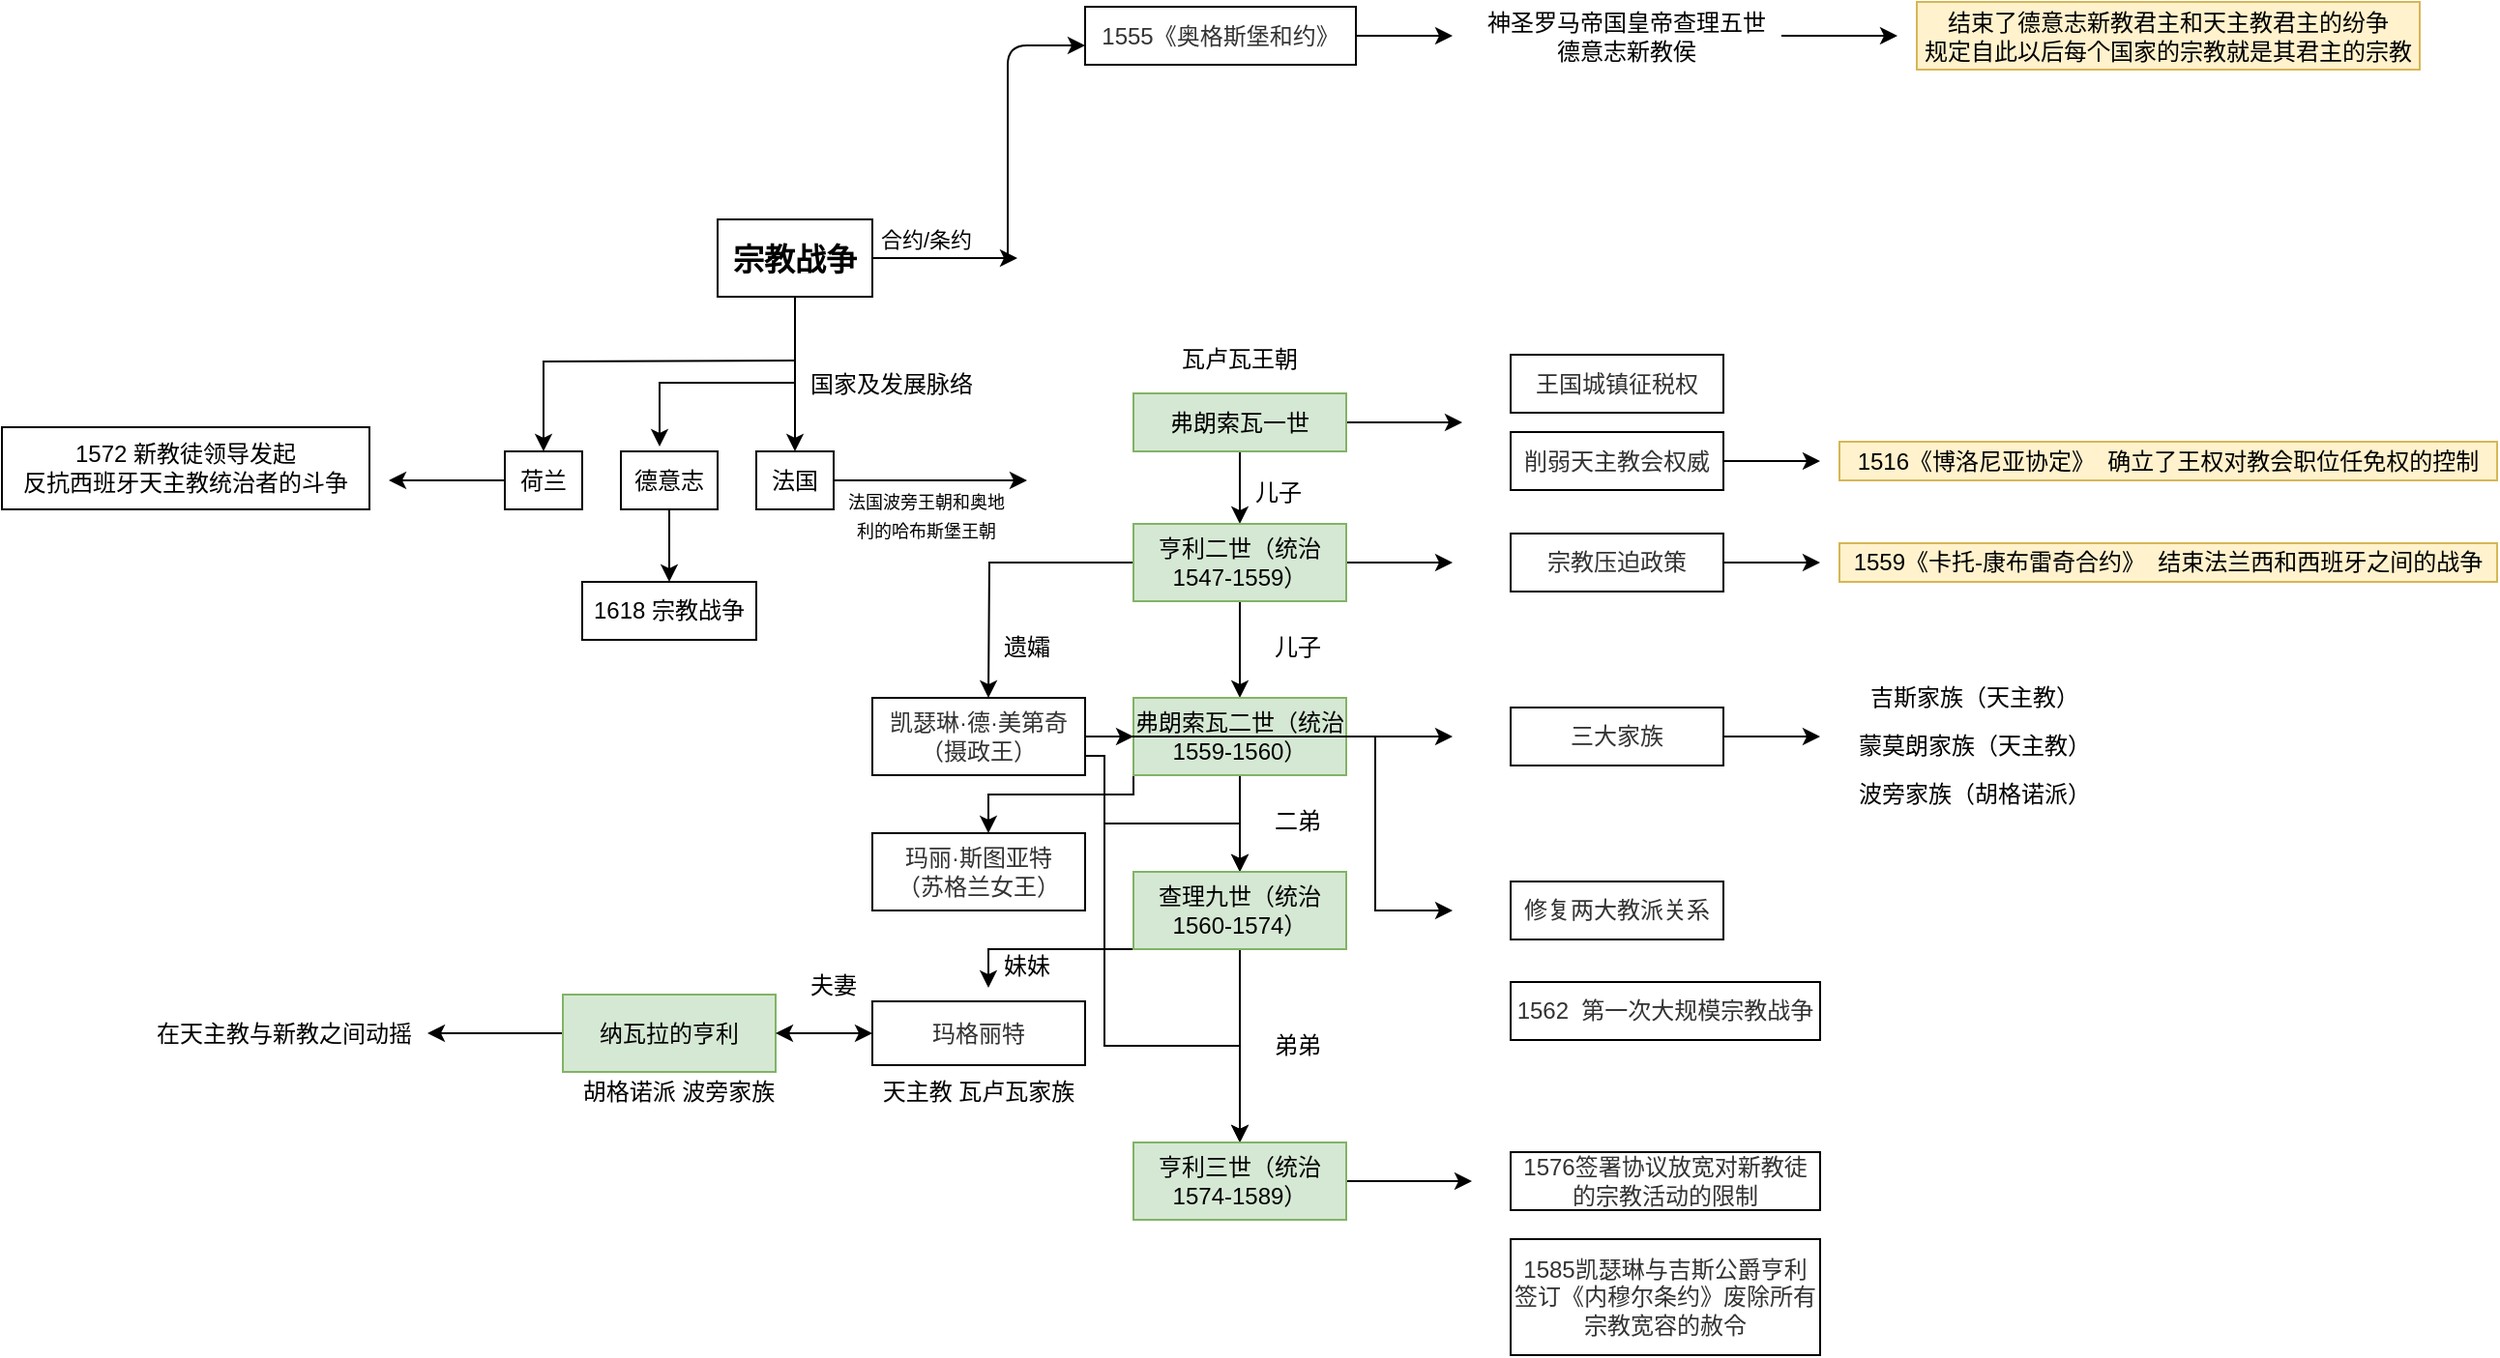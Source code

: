 <mxfile type="github" version="14.1.8"><diagram id="T2QGYsmHAN5AD-noXrCk" name="Page-1"><mxGraphModel grid="1" dx="2899" dy="1012" gridSize="10" guides="1" tooltips="1" connect="1" arrows="1" fold="1" page="1" pageScale="1" pageWidth="1169" pageHeight="1654" math="0" shadow="0"><root><mxCell id="0"/><mxCell id="1" parent="0"/><mxCell id="dM0VD-r-u17M0NMK4Lzi-4" parent="1" style="edgeStyle=orthogonalEdgeStyle;rounded=0;orthogonalLoop=1;jettySize=auto;html=1;" edge="1" source="yoh0tQ8aldwYVWKs4Qrz-1"><mxGeometry as="geometry" relative="1"><mxPoint as="targetPoint" x="-125" y="472.5"/></mxGeometry></mxCell><mxCell id="dM0VD-r-u17M0NMK4Lzi-8" parent="1" style="edgeStyle=orthogonalEdgeStyle;rounded=0;orthogonalLoop=1;jettySize=auto;html=1;" edge="1" source="yoh0tQ8aldwYVWKs4Qrz-1"><mxGeometry as="geometry" relative="1"><mxPoint as="targetPoint" x="-240" y="572.5"/></mxGeometry></mxCell><mxCell id="yoh0tQ8aldwYVWKs4Qrz-1" value="&lt;b style=&quot;font-size: 16px&quot;&gt;&lt;font style=&quot;font-size: 16px&quot;&gt;宗教战争&lt;/font&gt;&lt;/b&gt;" parent="1" style="rounded=0;whiteSpace=wrap;html=1;" vertex="1"><mxGeometry as="geometry" x="-280" y="452.5" width="80" height="40"/></mxCell><mxCell id="dM0VD-r-u17M0NMK4Lzi-5" value="&lt;font style=&quot;font-size: 11px&quot;&gt;合约/条约&lt;/font&gt;" parent="1" style="text;html=1;strokeColor=none;fillColor=none;align=center;verticalAlign=middle;whiteSpace=wrap;rounded=0;" vertex="1"><mxGeometry as="geometry" x="-200" y="452.5" width="56" height="20"/></mxCell><mxCell id="dM0VD-r-u17M0NMK4Lzi-25" parent="1" style="edgeStyle=orthogonalEdgeStyle;rounded=0;orthogonalLoop=1;jettySize=auto;html=1;exitX=-0.056;exitY=0.49;exitDx=0;exitDy=0;exitPerimeter=0;" edge="1" source="dM0VD-r-u17M0NMK4Lzi-10"><mxGeometry as="geometry" relative="1"><mxPoint as="targetPoint" x="-310" y="570"/><mxPoint as="sourcePoint" x="-250" y="537"/><Array as="points"><mxPoint x="-310" y="537"/></Array></mxGeometry></mxCell><mxCell id="dM0VD-r-u17M0NMK4Lzi-10" value="国家及发展脉络" parent="1" style="text;html=1;strokeColor=none;fillColor=none;align=center;verticalAlign=middle;whiteSpace=wrap;rounded=0;" vertex="1"><mxGeometry as="geometry" x="-235" y="512.5" width="90" height="50"/></mxCell><mxCell id="dM0VD-r-u17M0NMK4Lzi-11" value="" parent="1" style="endArrow=classic;html=1;" edge="1"><mxGeometry as="geometry" width="50" height="50" relative="1"><mxPoint as="sourcePoint" x="-130" y="472.5"/><mxPoint as="targetPoint" x="-90" y="362.5"/><Array as="points"><mxPoint x="-130" y="362.5"/></Array></mxGeometry></mxCell><mxCell id="dM0VD-r-u17M0NMK4Lzi-13" parent="1" style="edgeStyle=orthogonalEdgeStyle;rounded=0;orthogonalLoop=1;jettySize=auto;html=1;" edge="1" source="dM0VD-r-u17M0NMK4Lzi-12"><mxGeometry as="geometry" relative="1"><mxPoint as="targetPoint" x="100" y="357.5"/></mxGeometry></mxCell><mxCell id="dM0VD-r-u17M0NMK4Lzi-12" value="1555《奥格斯堡和约》" parent="1" style="rounded=0;whiteSpace=wrap;html=1;fontColor=#333333;" vertex="1"><mxGeometry as="geometry" x="-90" y="342.5" width="140" height="30"/></mxCell><mxCell id="dM0VD-r-u17M0NMK4Lzi-15" parent="1" style="edgeStyle=orthogonalEdgeStyle;rounded=0;orthogonalLoop=1;jettySize=auto;html=1;" edge="1" source="dM0VD-r-u17M0NMK4Lzi-14"><mxGeometry as="geometry" relative="1"><mxPoint as="targetPoint" x="330" y="357.5"/></mxGeometry></mxCell><mxCell id="dM0VD-r-u17M0NMK4Lzi-14" value="神圣罗马帝国皇帝查理五世&lt;br&gt;德意志新教侯" parent="1" style="text;html=1;strokeColor=none;fillColor=none;align=center;verticalAlign=middle;whiteSpace=wrap;rounded=0;" vertex="1"><mxGeometry as="geometry" x="110" y="347.5" width="160" height="20"/></mxCell><mxCell id="dM0VD-r-u17M0NMK4Lzi-16" value="结束了德意志新教君主和天主教君主的纷争&lt;br&gt;规定自此以后每个国家的宗教就是其君主的宗教" parent="1" style="text;html=1;strokeColor=#d6b656;fillColor=#fff2cc;align=center;verticalAlign=middle;whiteSpace=wrap;rounded=0;" vertex="1"><mxGeometry as="geometry" x="340" y="340" width="260" height="35"/></mxCell><mxCell id="dM0VD-r-u17M0NMK4Lzi-18" parent="1" style="edgeStyle=orthogonalEdgeStyle;rounded=0;orthogonalLoop=1;jettySize=auto;html=1;" edge="1" source="dM0VD-r-u17M0NMK4Lzi-17"><mxGeometry as="geometry" relative="1"><mxPoint as="targetPoint" x="-120" y="587.5"/></mxGeometry></mxCell><mxCell id="dM0VD-r-u17M0NMK4Lzi-21" parent="1" style="edgeStyle=orthogonalEdgeStyle;rounded=0;orthogonalLoop=1;jettySize=auto;html=1;entryX=0.5;entryY=0;entryDx=0;entryDy=0;" edge="1" target="dM0VD-r-u17M0NMK4Lzi-22"><mxGeometry as="geometry" relative="1"><mxPoint as="targetPoint" x="-370" y="552.5"/><mxPoint as="sourcePoint" x="-240" y="525.5"/></mxGeometry></mxCell><mxCell id="dM0VD-r-u17M0NMK4Lzi-17" value="法国" parent="1" style="rounded=0;whiteSpace=wrap;html=1;strokeColor=#000000;fillColor=#ffffff;" vertex="1"><mxGeometry as="geometry" x="-260" y="572.5" width="40" height="30"/></mxCell><mxCell id="dM0VD-r-u17M0NMK4Lzi-23" parent="1" style="edgeStyle=orthogonalEdgeStyle;rounded=0;orthogonalLoop=1;jettySize=auto;html=1;" edge="1" source="dM0VD-r-u17M0NMK4Lzi-22"><mxGeometry as="geometry" relative="1"><mxPoint as="targetPoint" x="-450" y="587.5"/></mxGeometry></mxCell><mxCell id="dM0VD-r-u17M0NMK4Lzi-22" value="荷兰" parent="1" style="rounded=0;whiteSpace=wrap;html=1;strokeColor=#000000;fillColor=#ffffff;" vertex="1"><mxGeometry as="geometry" x="-390" y="572.5" width="40" height="30"/></mxCell><mxCell id="dM0VD-r-u17M0NMK4Lzi-24" value="1572 新教徒领导发起&lt;br&gt;反抗西班牙天主教统治者的斗争" parent="1" style="rounded=0;whiteSpace=wrap;html=1;strokeColor=#000000;fillColor=#ffffff;" vertex="1"><mxGeometry as="geometry" x="-650" y="560" width="190" height="42.5"/></mxCell><mxCell id="dM0VD-r-u17M0NMK4Lzi-29" parent="1" style="edgeStyle=orthogonalEdgeStyle;rounded=0;orthogonalLoop=1;jettySize=auto;html=1;" edge="1" source="dM0VD-r-u17M0NMK4Lzi-26"><mxGeometry as="geometry" relative="1"><mxPoint as="targetPoint" x="-305" y="640.0"/></mxGeometry></mxCell><mxCell id="dM0VD-r-u17M0NMK4Lzi-26" value="德意志" parent="1" style="rounded=0;whiteSpace=wrap;html=1;strokeColor=#000000;fillColor=#ffffff;" vertex="1"><mxGeometry as="geometry" x="-330" y="572.5" width="50" height="30"/></mxCell><mxCell id="dM0VD-r-u17M0NMK4Lzi-30" value="1618 宗教战争" parent="1" style="rounded=0;whiteSpace=wrap;html=1;strokeColor=#000000;fillColor=#ffffff;" vertex="1"><mxGeometry as="geometry" x="-350" y="640" width="90" height="30"/></mxCell><mxCell id="dM0VD-r-u17M0NMK4Lzi-31" value="&lt;font style=&quot;font-size: 9px&quot;&gt;法国波旁王朝和奥地利的哈布斯堡王朝&lt;/font&gt;" parent="1" style="text;html=1;strokeColor=none;fillColor=none;align=center;verticalAlign=middle;whiteSpace=wrap;rounded=0;" vertex="1"><mxGeometry as="geometry" x="-217" y="580" width="90" height="50"/></mxCell><mxCell id="dM0VD-r-u17M0NMK4Lzi-34" parent="1" style="edgeStyle=orthogonalEdgeStyle;rounded=0;orthogonalLoop=1;jettySize=auto;html=1;" edge="1" source="dM0VD-r-u17M0NMK4Lzi-33"><mxGeometry as="geometry" relative="1"><mxPoint as="targetPoint" x="105" y="557.5"/></mxGeometry></mxCell><mxCell id="dM0VD-r-u17M0NMK4Lzi-42" parent="1" style="edgeStyle=orthogonalEdgeStyle;rounded=0;orthogonalLoop=1;jettySize=auto;html=1;" edge="1" source="dM0VD-r-u17M0NMK4Lzi-33"><mxGeometry as="geometry" relative="1"><mxPoint as="targetPoint" x="-10.0" y="610"/></mxGeometry></mxCell><mxCell id="dM0VD-r-u17M0NMK4Lzi-33" value="弗朗索瓦一世" parent="1" style="rounded=0;whiteSpace=wrap;html=1;fillColor=#d5e8d4;strokeColor=#82b366;" vertex="1"><mxGeometry as="geometry" x="-65" y="542.5" width="110" height="30"/></mxCell><mxCell id="dM0VD-r-u17M0NMK4Lzi-37" value="王国城镇征税权" parent="1" style="rounded=0;whiteSpace=wrap;html=1;fontColor=#333333;" vertex="1"><mxGeometry as="geometry" x="130" y="522.5" width="110" height="30"/></mxCell><mxCell id="dM0VD-r-u17M0NMK4Lzi-39" parent="1" style="edgeStyle=orthogonalEdgeStyle;rounded=0;orthogonalLoop=1;jettySize=auto;html=1;" edge="1" source="dM0VD-r-u17M0NMK4Lzi-38"><mxGeometry as="geometry" relative="1"><mxPoint as="targetPoint" x="290" y="577.5"/></mxGeometry></mxCell><mxCell id="dM0VD-r-u17M0NMK4Lzi-38" value="削弱天主教会权威" parent="1" style="rounded=0;whiteSpace=wrap;html=1;fontColor=#333333;" vertex="1"><mxGeometry as="geometry" x="130" y="562.5" width="110" height="30"/></mxCell><mxCell id="dM0VD-r-u17M0NMK4Lzi-40" value="1516《博洛尼亚协定》&amp;nbsp; 确立了王权对教会职位任免权的控制" parent="1" style="text;html=1;strokeColor=#d6b656;fillColor=#fff2cc;align=center;verticalAlign=middle;whiteSpace=wrap;rounded=0;" vertex="1"><mxGeometry as="geometry" x="300" y="567.5" width="340" height="20"/></mxCell><mxCell id="dM0VD-r-u17M0NMK4Lzi-41" value="瓦卢瓦王朝" parent="1" style="text;html=1;strokeColor=none;fillColor=none;align=center;verticalAlign=middle;whiteSpace=wrap;rounded=0;" vertex="1"><mxGeometry as="geometry" x="-90" y="515" width="160" height="20"/></mxCell><mxCell id="dM0VD-r-u17M0NMK4Lzi-44" parent="1" style="edgeStyle=orthogonalEdgeStyle;rounded=0;orthogonalLoop=1;jettySize=auto;html=1;" edge="1" source="dM0VD-r-u17M0NMK4Lzi-43"><mxGeometry as="geometry" relative="1"><mxPoint as="targetPoint" x="100" y="630"/></mxGeometry></mxCell><mxCell id="dM0VD-r-u17M0NMK4Lzi-49" parent="1" style="edgeStyle=orthogonalEdgeStyle;rounded=0;orthogonalLoop=1;jettySize=auto;html=1;" edge="1" source="dM0VD-r-u17M0NMK4Lzi-43"><mxGeometry as="geometry" relative="1"><mxPoint as="targetPoint" x="-10" y="700"/></mxGeometry></mxCell><mxCell id="dM0VD-r-u17M0NMK4Lzi-52" parent="1" style="edgeStyle=orthogonalEdgeStyle;rounded=0;orthogonalLoop=1;jettySize=auto;html=1;" edge="1" source="dM0VD-r-u17M0NMK4Lzi-43"><mxGeometry as="geometry" relative="1"><mxPoint as="targetPoint" x="-140" y="700"/></mxGeometry></mxCell><mxCell id="dM0VD-r-u17M0NMK4Lzi-43" value="亨利二世（统治1547-1559）" parent="1" style="rounded=0;whiteSpace=wrap;html=1;fillColor=#d5e8d4;strokeColor=#82b366;" vertex="1"><mxGeometry as="geometry" x="-65" y="610" width="110" height="40"/></mxCell><mxCell id="dM0VD-r-u17M0NMK4Lzi-46" parent="1" style="edgeStyle=orthogonalEdgeStyle;rounded=0;orthogonalLoop=1;jettySize=auto;html=1;" edge="1" source="dM0VD-r-u17M0NMK4Lzi-45"><mxGeometry as="geometry" relative="1"><mxPoint as="targetPoint" x="290" y="630"/></mxGeometry></mxCell><mxCell id="dM0VD-r-u17M0NMK4Lzi-45" value="宗教压迫政策" parent="1" style="rounded=0;whiteSpace=wrap;html=1;fontColor=#333333;" vertex="1"><mxGeometry as="geometry" x="130" y="615" width="110" height="30"/></mxCell><mxCell id="dM0VD-r-u17M0NMK4Lzi-47" value="1559《卡托-康布雷奇合约》&amp;nbsp; 结束法兰西和西班牙之间的战争" parent="1" style="text;html=1;strokeColor=#d6b656;fillColor=#fff2cc;align=center;verticalAlign=middle;whiteSpace=wrap;rounded=0;" vertex="1"><mxGeometry as="geometry" x="300" y="620" width="340" height="20"/></mxCell><mxCell id="dM0VD-r-u17M0NMK4Lzi-48" value="儿子" parent="1" style="text;html=1;strokeColor=none;fillColor=none;align=center;verticalAlign=middle;whiteSpace=wrap;rounded=0;" vertex="1"><mxGeometry as="geometry" x="-10" y="580" width="40" height="27.5"/></mxCell><mxCell id="dM0VD-r-u17M0NMK4Lzi-50" value="遗孀" parent="1" style="text;html=1;strokeColor=none;fillColor=none;align=center;verticalAlign=middle;whiteSpace=wrap;rounded=0;" vertex="1"><mxGeometry as="geometry" x="-140" y="660" width="40" height="27.5"/></mxCell><mxCell id="dM0VD-r-u17M0NMK4Lzi-55" parent="1" style="edgeStyle=orthogonalEdgeStyle;rounded=0;orthogonalLoop=1;jettySize=auto;html=1;" edge="1" source="dM0VD-r-u17M0NMK4Lzi-51"><mxGeometry as="geometry" relative="1"><mxPoint as="targetPoint" x="100" y="720"/></mxGeometry></mxCell><mxCell id="dM0VD-r-u17M0NMK4Lzi-63" parent="1" style="edgeStyle=orthogonalEdgeStyle;rounded=0;orthogonalLoop=1;jettySize=auto;html=1;" edge="1" source="dM0VD-r-u17M0NMK4Lzi-51"><mxGeometry as="geometry" relative="1"><mxPoint as="targetPoint" x="-10" y="790"/></mxGeometry></mxCell><mxCell id="dM0VD-r-u17M0NMK4Lzi-64" parent="1" style="edgeStyle=orthogonalEdgeStyle;rounded=0;orthogonalLoop=1;jettySize=auto;html=1;exitX=0;exitY=1;exitDx=0;exitDy=0;" edge="1" source="dM0VD-r-u17M0NMK4Lzi-51"><mxGeometry as="geometry" relative="1"><mxPoint as="targetPoint" x="-140" y="770"/><Array as="points"><mxPoint x="-65" y="750"/><mxPoint x="-140" y="750"/></Array></mxGeometry></mxCell><mxCell id="dM0VD-r-u17M0NMK4Lzi-51" value="弗朗索瓦二世（统治1559-1560）" parent="1" style="rounded=0;whiteSpace=wrap;html=1;fillColor=#d5e8d4;strokeColor=#82b366;" vertex="1"><mxGeometry as="geometry" x="-65" y="700" width="110" height="40"/></mxCell><mxCell id="dM0VD-r-u17M0NMK4Lzi-68" parent="1" style="edgeStyle=orthogonalEdgeStyle;rounded=0;orthogonalLoop=1;jettySize=auto;html=1;exitX=1;exitY=1;exitDx=0;exitDy=0;" edge="1" source="dM0VD-r-u17M0NMK4Lzi-53" target="dM0VD-r-u17M0NMK4Lzi-67"><mxGeometry as="geometry" relative="1"><Array as="points"><mxPoint x="-90" y="730"/><mxPoint x="-80" y="730"/><mxPoint x="-80" y="765"/><mxPoint x="-10" y="765"/></Array></mxGeometry></mxCell><mxCell id="dM0VD-r-u17M0NMK4Lzi-69" parent="1" style="edgeStyle=orthogonalEdgeStyle;rounded=0;orthogonalLoop=1;jettySize=auto;html=1;" edge="1" source="dM0VD-r-u17M0NMK4Lzi-53" target="dM0VD-r-u17M0NMK4Lzi-51"><mxGeometry as="geometry" relative="1"/></mxCell><mxCell id="dM0VD-r-u17M0NMK4Lzi-70" parent="1" style="edgeStyle=orthogonalEdgeStyle;rounded=0;orthogonalLoop=1;jettySize=auto;html=1;" edge="1" source="dM0VD-r-u17M0NMK4Lzi-53"><mxGeometry as="geometry" relative="1"><mxPoint as="targetPoint" x="100" y="810"/><Array as="points"><mxPoint x="60" y="720"/><mxPoint x="60" y="810"/></Array></mxGeometry></mxCell><mxCell id="dM0VD-r-u17M0NMK4Lzi-87" parent="1" style="edgeStyle=orthogonalEdgeStyle;rounded=0;orthogonalLoop=1;jettySize=auto;html=1;exitX=1;exitY=0.75;exitDx=0;exitDy=0;entryX=0.5;entryY=0;entryDx=0;entryDy=0;" edge="1" source="dM0VD-r-u17M0NMK4Lzi-53" target="dM0VD-r-u17M0NMK4Lzi-85"><mxGeometry as="geometry" relative="1"><mxPoint as="targetPoint" x="-10" y="910.0"/><Array as="points"><mxPoint x="-80" y="730"/><mxPoint x="-80" y="880"/><mxPoint x="-10" y="880"/></Array></mxGeometry></mxCell><mxCell id="dM0VD-r-u17M0NMK4Lzi-53" value="凯瑟琳·德·美第奇（摄政王）" parent="1" style="rounded=0;whiteSpace=wrap;html=1;fontColor=#333333;" vertex="1"><mxGeometry as="geometry" x="-200" y="700" width="110" height="40"/></mxCell><mxCell id="dM0VD-r-u17M0NMK4Lzi-54" value="儿子" parent="1" style="text;html=1;strokeColor=none;fillColor=none;align=center;verticalAlign=middle;whiteSpace=wrap;rounded=0;" vertex="1"><mxGeometry as="geometry" y="660" width="40" height="27.5"/></mxCell><mxCell id="dM0VD-r-u17M0NMK4Lzi-59" parent="1" style="edgeStyle=orthogonalEdgeStyle;rounded=0;orthogonalLoop=1;jettySize=auto;html=1;" edge="1" source="dM0VD-r-u17M0NMK4Lzi-57"><mxGeometry as="geometry" relative="1"><mxPoint as="targetPoint" x="290" y="720"/></mxGeometry></mxCell><mxCell id="dM0VD-r-u17M0NMK4Lzi-57" value="三大家族" parent="1" style="rounded=0;whiteSpace=wrap;html=1;fontColor=#333333;" vertex="1"><mxGeometry as="geometry" x="130" y="705" width="110" height="30"/></mxCell><mxCell id="dM0VD-r-u17M0NMK4Lzi-60" value="吉斯家族（天主教）" parent="1" style="text;html=1;strokeColor=none;fillColor=none;align=center;verticalAlign=middle;whiteSpace=wrap;rounded=0;" vertex="1"><mxGeometry as="geometry" x="290" y="690" width="160" height="20"/></mxCell><mxCell id="dM0VD-r-u17M0NMK4Lzi-61" value="蒙莫朗家族（天主教）" parent="1" style="text;html=1;strokeColor=none;fillColor=none;align=center;verticalAlign=middle;whiteSpace=wrap;rounded=0;" vertex="1"><mxGeometry as="geometry" x="290" y="715" width="160" height="20"/></mxCell><mxCell id="dM0VD-r-u17M0NMK4Lzi-62" value="波旁家族（胡格诺派）" parent="1" style="text;html=1;strokeColor=none;fillColor=none;align=center;verticalAlign=middle;whiteSpace=wrap;rounded=0;" vertex="1"><mxGeometry as="geometry" x="290" y="740" width="160" height="20"/></mxCell><mxCell id="dM0VD-r-u17M0NMK4Lzi-65" value="玛丽·斯图亚特&lt;br&gt;（苏格兰女王）" parent="1" style="rounded=0;whiteSpace=wrap;html=1;fontColor=#333333;" vertex="1"><mxGeometry as="geometry" x="-200" y="770" width="110" height="40"/></mxCell><mxCell id="dM0VD-r-u17M0NMK4Lzi-66" value="二弟" parent="1" style="text;html=1;strokeColor=none;fillColor=none;align=center;verticalAlign=middle;whiteSpace=wrap;rounded=0;" vertex="1"><mxGeometry as="geometry" y="750" width="40" height="27.5"/></mxCell><mxCell id="dM0VD-r-u17M0NMK4Lzi-74" parent="1" style="edgeStyle=orthogonalEdgeStyle;rounded=0;orthogonalLoop=1;jettySize=auto;html=1;exitX=0;exitY=1;exitDx=0;exitDy=0;" edge="1" source="dM0VD-r-u17M0NMK4Lzi-67"><mxGeometry as="geometry" relative="1"><mxPoint as="targetPoint" x="-140" y="850"/><Array as="points"><mxPoint x="-140" y="830"/></Array></mxGeometry></mxCell><mxCell id="dM0VD-r-u17M0NMK4Lzi-84" parent="1" style="edgeStyle=orthogonalEdgeStyle;rounded=0;orthogonalLoop=1;jettySize=auto;html=1;" edge="1" source="dM0VD-r-u17M0NMK4Lzi-67"><mxGeometry as="geometry" relative="1"><mxPoint as="targetPoint" x="-10" y="930.0"/><Array as="points"><mxPoint x="-10" y="930"/><mxPoint x="-10" y="930"/></Array></mxGeometry></mxCell><mxCell id="dM0VD-r-u17M0NMK4Lzi-67" value="查理九世（统治1560-1574）" parent="1" style="rounded=0;whiteSpace=wrap;html=1;fillColor=#d5e8d4;strokeColor=#82b366;" vertex="1"><mxGeometry as="geometry" x="-65" y="790" width="110" height="40"/></mxCell><mxCell id="dM0VD-r-u17M0NMK4Lzi-71" value="修复两大教派关系" parent="1" style="rounded=0;whiteSpace=wrap;html=1;fontColor=#333333;" vertex="1"><mxGeometry as="geometry" x="130" y="795" width="110" height="30"/></mxCell><mxCell id="dM0VD-r-u17M0NMK4Lzi-73" value="1562&amp;nbsp; 第一次大规模宗教战争" parent="1" style="rounded=0;whiteSpace=wrap;html=1;fontColor=#333333;" vertex="1"><mxGeometry as="geometry" x="130" y="847" width="160" height="30"/></mxCell><mxCell id="dM0VD-r-u17M0NMK4Lzi-75" value="玛格丽特" parent="1" style="rounded=0;whiteSpace=wrap;html=1;fontColor=#333333;" vertex="1"><mxGeometry as="geometry" x="-200" y="857" width="110" height="33"/></mxCell><mxCell id="dM0VD-r-u17M0NMK4Lzi-76" value="妹妹" parent="1" style="text;html=1;strokeColor=none;fillColor=none;align=center;verticalAlign=middle;whiteSpace=wrap;rounded=0;" vertex="1"><mxGeometry as="geometry" x="-140" y="825" width="40" height="27.5"/></mxCell><mxCell id="dM0VD-r-u17M0NMK4Lzi-90" parent="1" style="edgeStyle=orthogonalEdgeStyle;rounded=0;orthogonalLoop=1;jettySize=auto;html=1;" edge="1" source="dM0VD-r-u17M0NMK4Lzi-77"><mxGeometry as="geometry" relative="1"><mxPoint as="targetPoint" x="-430" y="873.5"/></mxGeometry></mxCell><mxCell id="dM0VD-r-u17M0NMK4Lzi-77" value="纳瓦拉的亨利" parent="1" style="rounded=0;whiteSpace=wrap;html=1;fillColor=#d5e8d4;strokeColor=#82b366;" vertex="1"><mxGeometry as="geometry" x="-360" y="853.5" width="110" height="40"/></mxCell><mxCell id="dM0VD-r-u17M0NMK4Lzi-78" value="" parent="1" style="endArrow=classic;startArrow=classic;html=1;exitX=1;exitY=0.5;exitDx=0;exitDy=0;entryX=0;entryY=0.5;entryDx=0;entryDy=0;" edge="1" source="dM0VD-r-u17M0NMK4Lzi-77" target="dM0VD-r-u17M0NMK4Lzi-75"><mxGeometry as="geometry" width="50" height="50" relative="1"><mxPoint as="sourcePoint" x="180" y="660"/><mxPoint as="targetPoint" x="230" y="610"/></mxGeometry></mxCell><mxCell id="dM0VD-r-u17M0NMK4Lzi-81" value="夫妻" parent="1" style="text;html=1;strokeColor=none;fillColor=none;align=center;verticalAlign=middle;whiteSpace=wrap;rounded=0;" vertex="1"><mxGeometry as="geometry" x="-240" y="835" width="40" height="27.5"/></mxCell><mxCell id="dM0VD-r-u17M0NMK4Lzi-82" value="天主教 瓦卢瓦家族" parent="1" style="text;html=1;strokeColor=none;fillColor=none;align=center;verticalAlign=middle;whiteSpace=wrap;rounded=0;" vertex="1"><mxGeometry as="geometry" x="-225" y="893.5" width="160" height="20"/></mxCell><mxCell id="dM0VD-r-u17M0NMK4Lzi-83" value="胡格诺派 波旁家族" parent="1" style="text;html=1;strokeColor=none;fillColor=none;align=center;verticalAlign=middle;whiteSpace=wrap;rounded=0;" vertex="1"><mxGeometry as="geometry" x="-380" y="893.5" width="160" height="20"/></mxCell><mxCell id="dM0VD-r-u17M0NMK4Lzi-88" parent="1" style="edgeStyle=orthogonalEdgeStyle;rounded=0;orthogonalLoop=1;jettySize=auto;html=1;" edge="1" source="dM0VD-r-u17M0NMK4Lzi-85"><mxGeometry as="geometry" relative="1"><mxPoint as="targetPoint" x="110" y="950"/></mxGeometry></mxCell><mxCell id="dM0VD-r-u17M0NMK4Lzi-85" value="亨利三世（统治1574-1589）" parent="1" style="rounded=0;whiteSpace=wrap;html=1;fillColor=#d5e8d4;strokeColor=#82b366;" vertex="1"><mxGeometry as="geometry" x="-65" y="930" width="110" height="40"/></mxCell><mxCell id="dM0VD-r-u17M0NMK4Lzi-86" value="弟弟" parent="1" style="text;html=1;strokeColor=none;fillColor=none;align=center;verticalAlign=middle;whiteSpace=wrap;rounded=0;" vertex="1"><mxGeometry as="geometry" y="866" width="40" height="27.5"/></mxCell><mxCell id="dM0VD-r-u17M0NMK4Lzi-89" value="1576签署协议放宽对新教徒的宗教活动的限制" parent="1" style="rounded=0;whiteSpace=wrap;html=1;fontColor=#333333;" vertex="1"><mxGeometry as="geometry" x="130" y="935" width="160" height="30"/></mxCell><mxCell id="dM0VD-r-u17M0NMK4Lzi-91" value="在天主教与新教之间动摇" parent="1" style="text;html=1;strokeColor=none;fillColor=none;align=center;verticalAlign=middle;whiteSpace=wrap;rounded=0;" vertex="1"><mxGeometry as="geometry" x="-584" y="863.5" width="160" height="20"/></mxCell><mxCell id="dM0VD-r-u17M0NMK4Lzi-92" value="1585凯瑟琳与吉斯公爵亨利签订《内穆尔条约》废除所有宗教宽容的赦令" parent="1" style="rounded=0;whiteSpace=wrap;html=1;fontColor=#333333;" vertex="1"><mxGeometry as="geometry" x="130" y="980" width="160" height="60"/></mxCell></root></mxGraphModel></diagram></mxfile>